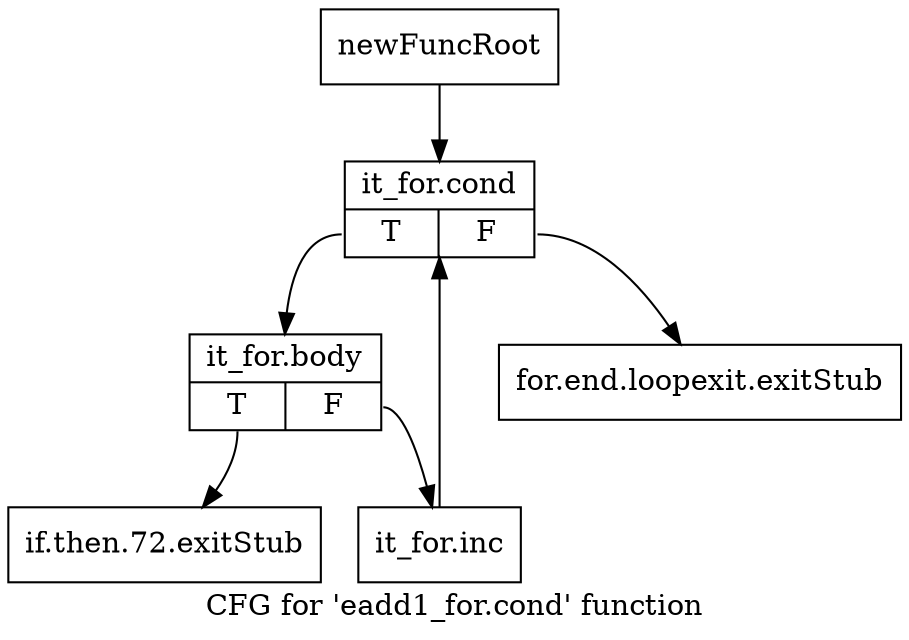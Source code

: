 digraph "CFG for 'eadd1_for.cond' function" {
	label="CFG for 'eadd1_for.cond' function";

	Node0xb824fe0 [shape=record,label="{newFuncRoot}"];
	Node0xb824fe0 -> Node0xb8250d0;
	Node0xb825030 [shape=record,label="{for.end.loopexit.exitStub}"];
	Node0xb825080 [shape=record,label="{if.then.72.exitStub}"];
	Node0xb8250d0 [shape=record,label="{it_for.cond|{<s0>T|<s1>F}}"];
	Node0xb8250d0:s0 -> Node0xb825120;
	Node0xb8250d0:s1 -> Node0xb825030;
	Node0xb825120 [shape=record,label="{it_for.body|{<s0>T|<s1>F}}"];
	Node0xb825120:s0 -> Node0xb825080;
	Node0xb825120:s1 -> Node0xb825170;
	Node0xb825170 [shape=record,label="{it_for.inc}"];
	Node0xb825170 -> Node0xb8250d0;
}
